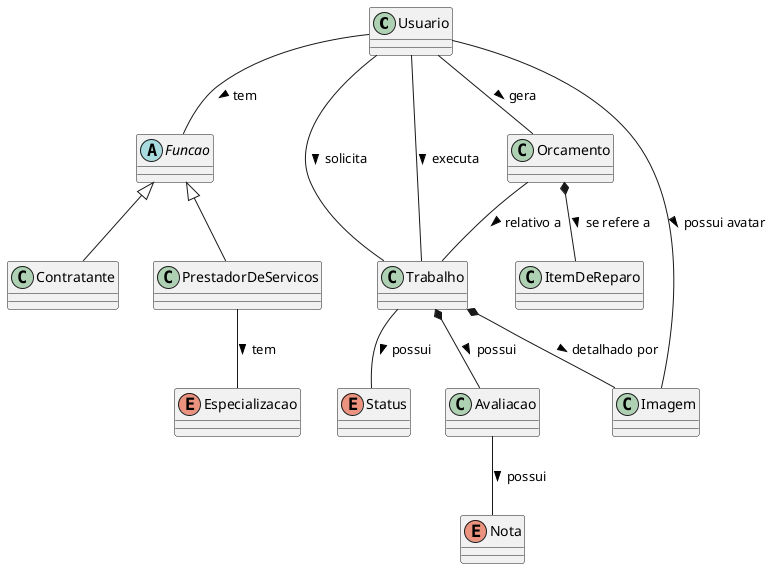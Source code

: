 
@startuml

class Usuario 
abstract Funcao
class Contratante 
class PrestadorDeServicos 
enum Especializacao 
class Trabalho 
enum Status 
class Avaliacao
enum Nota
class Orcamento
class ItemDeReparo 
class Imagem 

Usuario -- Imagem : possui avatar >
Usuario -- Funcao : tem >
Funcao  <|-- Contratante
Funcao <|-- PrestadorDeServicos
PrestadorDeServicos -- Especializacao : tem >
Trabalho *-- Avaliacao : possui >
Trabalho -- Status: possui >
Avaliacao -- Nota : possui >
Usuario -- Trabalho : solicita >
Usuario -- Trabalho : executa >
Usuario -- Orcamento : gera >
Orcamento -- Trabalho : relativo a >
Orcamento *-- ItemDeReparo : se refere a >
Trabalho *-- Imagem : detalhado por >

@enduml